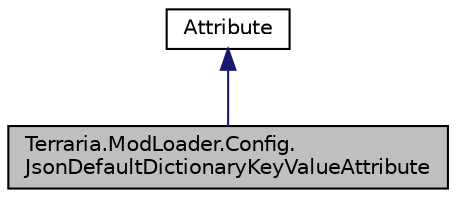 digraph "Terraria.ModLoader.Config.JsonDefaultDictionaryKeyValueAttribute"
{
 // LATEX_PDF_SIZE
  edge [fontname="Helvetica",fontsize="10",labelfontname="Helvetica",labelfontsize="10"];
  node [fontname="Helvetica",fontsize="10",shape=record];
  Node1 [label="Terraria.ModLoader.Config.\lJsonDefaultDictionaryKeyValueAttribute",height=0.2,width=0.4,color="black", fillcolor="grey75", style="filled", fontcolor="black",tooltip="Similar to JsonDefaultListValueAttribute, but for assigning to the Dictionary Key rather than the Val..."];
  Node2 -> Node1 [dir="back",color="midnightblue",fontsize="10",style="solid",fontname="Helvetica"];
  Node2 [label="Attribute",height=0.2,width=0.4,color="black", fillcolor="white", style="filled",URL="$class_attribute.html",tooltip=" "];
}
